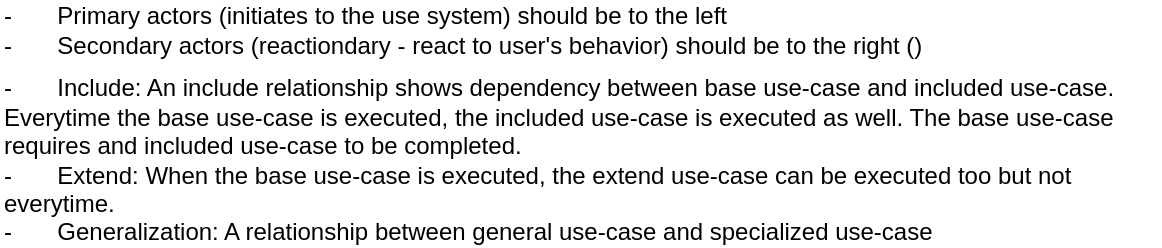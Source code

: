 <mxfile version="20.5.3" type="device" pages="3"><diagram id="WHyPZZLJGX1rM1d9hCQf" name="Page-3"><mxGraphModel dx="782" dy="1560" grid="1" gridSize="10" guides="1" tooltips="1" connect="1" arrows="1" fold="1" page="1" pageScale="1" pageWidth="850" pageHeight="1100" math="0" shadow="0"><root><mxCell id="0"/><mxCell id="1" parent="0"/><mxCell id="eAPeST1HHUnqza8ZCaaN-1" value="-&lt;span style=&quot;white-space: pre;&quot;&gt;&#9;&lt;/span&gt;Primary actors (initiates to the use system) should be to the left&lt;br&gt;-&lt;span style=&quot;white-space: pre;&quot;&gt;&#9;&lt;/span&gt;Secondary actors (reactiondary - react to user's behavior) should be to the right ()" style="text;html=1;strokeColor=none;fillColor=none;align=left;verticalAlign=middle;whiteSpace=wrap;rounded=0;" parent="1" vertex="1"><mxGeometry x="30" y="-460" width="580" height="30" as="geometry"/></mxCell><mxCell id="eAPeST1HHUnqza8ZCaaN-2" value="-&lt;span style=&quot;white-space: pre;&quot;&gt;&#9;&lt;/span&gt;Include: An include relationship shows dependency between base use-case and included use-case. Everytime the base use-case is executed, the included use-case is executed as well. The base use-case requires and included use-case to be completed.&lt;br&gt;-&lt;span style=&quot;white-space: pre;&quot;&gt;&#9;&lt;/span&gt;Extend: When the base use-case is executed, the extend use-case can be executed too but not everytime.&lt;br&gt;-&lt;span style=&quot;white-space: pre;&quot;&gt;&#9;&lt;/span&gt;Generalization: A relationship between general use-case and specialized use-case" style="text;html=1;strokeColor=none;fillColor=none;align=left;verticalAlign=middle;whiteSpace=wrap;rounded=0;" parent="1" vertex="1"><mxGeometry x="30" y="-410" width="580" height="60" as="geometry"/></mxCell></root></mxGraphModel></diagram><diagram id="oW1vH_N_-9qCcE8tWQyY" name="Page-1"><mxGraphModel dx="2053" dy="1808" grid="1" gridSize="10" guides="1" tooltips="1" connect="1" arrows="1" fold="1" page="1" pageScale="1" pageWidth="850" pageHeight="1100" math="0" shadow="0"><root><mxCell id="0"/><mxCell id="1" parent="0"/><mxCell id="jpkGA0AEOK20_OpnARPn-69" style="edgeStyle=none;rounded=0;orthogonalLoop=1;jettySize=auto;html=1;endArrow=none;endFill=0;" parent="1" source="jpkGA0AEOK20_OpnARPn-40" target="jpkGA0AEOK20_OpnARPn-68" edge="1"><mxGeometry relative="1" as="geometry"/></mxCell><mxCell id="jpkGA0AEOK20_OpnARPn-40" value="" style="ellipse;whiteSpace=wrap;html=1;aspect=fixed;strokeWidth=0;fillColor=none;" parent="1" vertex="1"><mxGeometry x="-530" y="-200" width="120" height="120" as="geometry"/></mxCell><mxCell id="jpkGA0AEOK20_OpnARPn-39" value="" style="ellipse;whiteSpace=wrap;html=1;aspect=fixed;strokeWidth=0;fillColor=none;" parent="1" vertex="1"><mxGeometry x="95" y="300" width="120" height="120" as="geometry"/></mxCell><mxCell id="jpkGA0AEOK20_OpnARPn-56" style="edgeStyle=none;rounded=0;orthogonalLoop=1;jettySize=auto;html=1;endArrow=none;endFill=0;" parent="1" source="jpkGA0AEOK20_OpnARPn-37" target="jpkGA0AEOK20_OpnARPn-57" edge="1"><mxGeometry relative="1" as="geometry"><mxPoint x="-600" y="490" as="targetPoint"/></mxGeometry></mxCell><mxCell id="jpkGA0AEOK20_OpnARPn-58" style="edgeStyle=none;rounded=0;orthogonalLoop=1;jettySize=auto;html=1;endArrow=none;endFill=0;" parent="1" source="jpkGA0AEOK20_OpnARPn-37" target="jpkGA0AEOK20_OpnARPn-21" edge="1"><mxGeometry relative="1" as="geometry"/></mxCell><mxCell id="jpkGA0AEOK20_OpnARPn-63" style="edgeStyle=none;rounded=0;orthogonalLoop=1;jettySize=auto;html=1;endArrow=none;endFill=0;" parent="1" source="jpkGA0AEOK20_OpnARPn-37" target="jpkGA0AEOK20_OpnARPn-62" edge="1"><mxGeometry relative="1" as="geometry"/></mxCell><mxCell id="jpkGA0AEOK20_OpnARPn-37" value="" style="ellipse;whiteSpace=wrap;html=1;aspect=fixed;strokeWidth=0;fillColor=none;" parent="1" vertex="1"><mxGeometry x="-575" y="310" width="120" height="120" as="geometry"/></mxCell><mxCell id="jpkGA0AEOK20_OpnARPn-10" style="edgeStyle=none;rounded=0;orthogonalLoop=1;jettySize=auto;html=1;endArrow=none;endFill=0;entryX=0;entryY=0;entryDx=0;entryDy=0;" parent="1" source="jpkGA0AEOK20_OpnARPn-1" target="jpkGA0AEOK20_OpnARPn-39" edge="1"><mxGeometry relative="1" as="geometry"/></mxCell><mxCell id="jpkGA0AEOK20_OpnARPn-15" value="&amp;lt;&amp;lt;include&amp;gt;&amp;gt;" style="edgeStyle=none;rounded=0;orthogonalLoop=1;jettySize=auto;html=1;endArrow=open;endFill=0;dashed=1;" parent="1" source="jpkGA0AEOK20_OpnARPn-1" target="jpkGA0AEOK20_OpnARPn-11" edge="1"><mxGeometry relative="1" as="geometry"/></mxCell><mxCell id="jpkGA0AEOK20_OpnARPn-17" value="&amp;lt;&amp;lt;include&amp;gt;&amp;gt;" style="edgeStyle=none;rounded=0;orthogonalLoop=1;jettySize=auto;html=1;dashed=1;endArrow=open;endFill=0;" parent="1" source="jpkGA0AEOK20_OpnARPn-1" target="jpkGA0AEOK20_OpnARPn-13" edge="1"><mxGeometry relative="1" as="geometry"/></mxCell><mxCell id="jpkGA0AEOK20_OpnARPn-55" value="&amp;lt;&amp;lt;include&amp;gt;&amp;gt;" style="edgeStyle=none;rounded=0;orthogonalLoop=1;jettySize=auto;html=1;dashed=1;endArrow=open;endFill=0;" parent="1" source="jpkGA0AEOK20_OpnARPn-1" target="jpkGA0AEOK20_OpnARPn-54" edge="1"><mxGeometry relative="1" as="geometry"/></mxCell><mxCell id="jpkGA0AEOK20_OpnARPn-1" value="Quản lý tài khoản" style="ellipse;whiteSpace=wrap;html=1;" parent="1" vertex="1"><mxGeometry x="-280" y="125" width="160" height="40" as="geometry"/></mxCell><mxCell id="jpkGA0AEOK20_OpnARPn-9" style="rounded=0;orthogonalLoop=1;jettySize=auto;html=1;endArrow=none;endFill=0;" parent="1" source="jpkGA0AEOK20_OpnARPn-37" target="jpkGA0AEOK20_OpnARPn-1" edge="1"><mxGeometry relative="1" as="geometry"><mxPoint x="-490" y="110" as="targetPoint"/></mxGeometry></mxCell><mxCell id="jpkGA0AEOK20_OpnARPn-26" style="edgeStyle=none;rounded=0;orthogonalLoop=1;jettySize=auto;html=1;endArrow=none;endFill=0;" parent="1" source="jpkGA0AEOK20_OpnARPn-37" target="jpkGA0AEOK20_OpnARPn-22" edge="1"><mxGeometry relative="1" as="geometry"><mxPoint x="-754.935" y="1007.212" as="sourcePoint"/></mxGeometry></mxCell><mxCell id="jpkGA0AEOK20_OpnARPn-2" value="Người thuê" style="shape=umlActor;verticalLabelPosition=bottom;verticalAlign=top;html=1;outlineConnect=0;" parent="1" vertex="1"><mxGeometry x="-530" y="330" width="30" height="60" as="geometry"/></mxCell><mxCell id="jpkGA0AEOK20_OpnARPn-35" style="edgeStyle=none;rounded=0;orthogonalLoop=1;jettySize=auto;html=1;endArrow=none;endFill=0;" parent="1" source="jpkGA0AEOK20_OpnARPn-39" target="jpkGA0AEOK20_OpnARPn-28" edge="1"><mxGeometry relative="1" as="geometry"/></mxCell><mxCell id="jpkGA0AEOK20_OpnARPn-6" value="Người cho thuê" style="shape=umlActor;verticalLabelPosition=bottom;verticalAlign=top;html=1;outlineConnect=0;" parent="1" vertex="1"><mxGeometry x="140" y="320" width="30" height="60" as="geometry"/></mxCell><mxCell id="jpkGA0AEOK20_OpnARPn-7" value="Quản trị viên" style="shape=umlActor;verticalLabelPosition=bottom;verticalAlign=top;html=1;outlineConnect=0;" parent="1" vertex="1"><mxGeometry x="-485" y="-190" width="32.5" height="60" as="geometry"/></mxCell><mxCell id="jpkGA0AEOK20_OpnARPn-11" value="Đăng ký" style="ellipse;whiteSpace=wrap;html=1;" parent="1" vertex="1"><mxGeometry x="-160" y="-10" width="100" height="30" as="geometry"/></mxCell><mxCell id="jpkGA0AEOK20_OpnARPn-18" value="&amp;lt;&amp;lt;extend&amp;gt;&amp;gt;" style="edgeStyle=none;rounded=0;orthogonalLoop=1;jettySize=auto;html=1;dashed=1;endArrow=open;endFill=0;entryX=1;entryY=0;entryDx=0;entryDy=0;" parent="1" source="jpkGA0AEOK20_OpnARPn-14" target="jpkGA0AEOK20_OpnARPn-13" edge="1"><mxGeometry relative="1" as="geometry"><mxPoint x="120" y="100" as="sourcePoint"/></mxGeometry></mxCell><mxCell id="jpkGA0AEOK20_OpnARPn-13" value="Đăng nhập" style="ellipse;whiteSpace=wrap;html=1;" parent="1" vertex="1"><mxGeometry x="-60" y="40" width="100" height="30" as="geometry"/></mxCell><mxCell id="jpkGA0AEOK20_OpnARPn-14" value="Quên mật khẩu" style="ellipse;whiteSpace=wrap;html=1;" parent="1" vertex="1"><mxGeometry x="25" y="-30" width="105" height="30" as="geometry"/></mxCell><mxCell id="jpkGA0AEOK20_OpnARPn-21" value="Tìm kiếm sản phẩm" style="ellipse;whiteSpace=wrap;html=1;" parent="1" vertex="1"><mxGeometry x="-570" y="150" width="160" height="40" as="geometry"/></mxCell><mxCell id="jpkGA0AEOK20_OpnARPn-41" value="&amp;lt;&amp;lt;include&amp;gt;&amp;gt;" style="edgeStyle=none;rounded=0;orthogonalLoop=1;jettySize=auto;html=1;endArrow=open;endFill=0;dashed=1;" parent="1" source="jpkGA0AEOK20_OpnARPn-22" target="jpkGA0AEOK20_OpnARPn-50" edge="1"><mxGeometry relative="1" as="geometry"><mxPoint x="-1050" y="890" as="targetPoint"/></mxGeometry></mxCell><mxCell id="jpkGA0AEOK20_OpnARPn-22" value="Thêm vào giỏ hàng" style="ellipse;whiteSpace=wrap;html=1;" parent="1" vertex="1"><mxGeometry x="-460" y="470" width="160" height="40" as="geometry"/></mxCell><mxCell id="jpkGA0AEOK20_OpnARPn-61" value="&amp;lt;&amp;lt;extend&amp;gt;&amp;gt;" style="edgeStyle=none;rounded=0;orthogonalLoop=1;jettySize=auto;html=1;endArrow=open;endFill=0;dashed=1;exitX=1;exitY=0;exitDx=0;exitDy=0;entryX=0;entryY=1;entryDx=0;entryDy=0;" parent="1" source="jpkGA0AEOK20_OpnARPn-62" target="jpkGA0AEOK20_OpnARPn-28" edge="1"><mxGeometry relative="1" as="geometry"><mxPoint x="-270" y="310" as="targetPoint"/></mxGeometry></mxCell><mxCell id="jpkGA0AEOK20_OpnARPn-28" value="Đăng sản phẩm" style="ellipse;whiteSpace=wrap;html=1;" parent="1" vertex="1"><mxGeometry x="-190" y="260" width="160" height="40" as="geometry"/></mxCell><mxCell id="jpkGA0AEOK20_OpnARPn-30" style="edgeStyle=none;rounded=0;orthogonalLoop=1;jettySize=auto;html=1;endArrow=none;endFill=0;" parent="1" source="jpkGA0AEOK20_OpnARPn-29" target="jpkGA0AEOK20_OpnARPn-39" edge="1"><mxGeometry relative="1" as="geometry"/></mxCell><mxCell id="jpkGA0AEOK20_OpnARPn-31" style="edgeStyle=none;rounded=0;orthogonalLoop=1;jettySize=auto;html=1;endArrow=none;endFill=0;" parent="1" source="jpkGA0AEOK20_OpnARPn-29" target="jpkGA0AEOK20_OpnARPn-37" edge="1"><mxGeometry relative="1" as="geometry"><mxPoint x="-460" y="370" as="targetPoint"/></mxGeometry></mxCell><mxCell id="jpkGA0AEOK20_OpnARPn-29" value="Nhắn tin" style="ellipse;whiteSpace=wrap;html=1;" parent="1" vertex="1"><mxGeometry x="-260" y="430" width="160" height="40" as="geometry"/></mxCell><mxCell id="jpkGA0AEOK20_OpnARPn-94" value="&amp;lt;&amp;lt;include&amp;gt;&amp;gt;" style="edgeStyle=none;rounded=0;orthogonalLoop=1;jettySize=auto;html=1;endArrow=open;endFill=0;dashed=1;entryX=0.5;entryY=0;entryDx=0;entryDy=0;exitX=0;exitY=1;exitDx=0;exitDy=0;" parent="1" source="jpkGA0AEOK20_OpnARPn-50" target="jpkGA0AEOK20_OpnARPn-95" edge="1"><mxGeometry x="-0.12" y="4" relative="1" as="geometry"><mxPoint x="-325" y="840" as="targetPoint"/><mxPoint x="-200" y="840" as="sourcePoint"/><mxPoint as="offset"/></mxGeometry></mxCell><mxCell id="jpkGA0AEOK20_OpnARPn-33" value="Thanh toán" style="ellipse;whiteSpace=wrap;html=1;" parent="1" vertex="1"><mxGeometry x="-250" y="760" width="160" height="40" as="geometry"/></mxCell><mxCell id="jpkGA0AEOK20_OpnARPn-45" value="Hủy đơn hàng" style="ellipse;whiteSpace=wrap;html=1;" parent="1" vertex="1"><mxGeometry x="-100" y="550" width="160" height="40" as="geometry"/></mxCell><mxCell id="jpkGA0AEOK20_OpnARPn-51" value="&amp;lt;&amp;lt;extend&amp;gt;&amp;gt;" style="edgeStyle=none;rounded=0;orthogonalLoop=1;jettySize=auto;html=1;dashed=1;endArrow=open;endFill=0;entryX=0.5;entryY=1;entryDx=0;entryDy=0;exitX=0.5;exitY=0;exitDx=0;exitDy=0;" parent="1" source="jpkGA0AEOK20_OpnARPn-33" target="jpkGA0AEOK20_OpnARPn-50" edge="1"><mxGeometry relative="1" as="geometry"><mxPoint x="-300" y="740" as="sourcePoint"/></mxGeometry></mxCell><mxCell id="jpkGA0AEOK20_OpnARPn-52" value="&amp;lt;&amp;lt;extend&amp;gt;&amp;gt;" style="edgeStyle=none;rounded=0;orthogonalLoop=1;jettySize=auto;html=1;dashed=1;endArrow=open;endFill=0;exitX=0;exitY=0.5;exitDx=0;exitDy=0;entryX=1;entryY=0.5;entryDx=0;entryDy=0;" parent="1" source="jpkGA0AEOK20_OpnARPn-45" target="jpkGA0AEOK20_OpnARPn-50" edge="1"><mxGeometry relative="1" as="geometry"><mxPoint x="-80" y="730" as="targetPoint"/></mxGeometry></mxCell><mxCell id="jpkGA0AEOK20_OpnARPn-50" value="Đặt hàng" style="ellipse;whiteSpace=wrap;html=1;" parent="1" vertex="1"><mxGeometry x="-345" y="570" width="160" height="40" as="geometry"/></mxCell><mxCell id="jpkGA0AEOK20_OpnARPn-54" value="Cập nhật thông tin" style="ellipse;whiteSpace=wrap;html=1;" parent="1" vertex="1"><mxGeometry x="-25" y="130" width="125" height="30" as="geometry"/></mxCell><mxCell id="jpkGA0AEOK20_OpnARPn-57" value="Trả hàng" style="ellipse;whiteSpace=wrap;html=1;" parent="1" vertex="1"><mxGeometry x="-780" y="420" width="160" height="40" as="geometry"/></mxCell><mxCell id="jpkGA0AEOK20_OpnARPn-62" value="Bình luận" style="ellipse;whiteSpace=wrap;html=1;" parent="1" vertex="1"><mxGeometry x="-370" y="320" width="160" height="40" as="geometry"/></mxCell><mxCell id="jpkGA0AEOK20_OpnARPn-93" style="edgeStyle=none;rounded=0;orthogonalLoop=1;jettySize=auto;html=1;endArrow=none;endFill=0;" parent="1" source="jpkGA0AEOK20_OpnARPn-68" target="jpkGA0AEOK20_OpnARPn-1" edge="1"><mxGeometry relative="1" as="geometry"/></mxCell><mxCell id="jpkGA0AEOK20_OpnARPn-68" value="Quản lý hệ thống" style="ellipse;whiteSpace=wrap;html=1;" parent="1" vertex="1"><mxGeometry x="-280" y="-100" width="160" height="40" as="geometry"/></mxCell><mxCell id="jpkGA0AEOK20_OpnARPn-84" value="&amp;lt;&amp;lt;include&amp;gt;&amp;gt;" style="edgeStyle=none;rounded=0;orthogonalLoop=1;jettySize=auto;html=1;dashed=1;endArrow=open;endFill=0;exitX=1;exitY=1;exitDx=0;exitDy=0;entryX=0.5;entryY=0;entryDx=0;entryDy=0;" parent="1" source="jpkGA0AEOK20_OpnARPn-50" target="jpkGA0AEOK20_OpnARPn-85" edge="1"><mxGeometry relative="1" as="geometry"><mxPoint x="-100" y="910" as="sourcePoint"/><mxPoint x="-170" y="850" as="targetPoint"/></mxGeometry></mxCell><mxCell id="jpkGA0AEOK20_OpnARPn-85" value="Chọn hình thức thanh toán" style="ellipse;whiteSpace=wrap;html=1;" parent="1" vertex="1"><mxGeometry x="-100" y="670" width="160" height="40" as="geometry"/></mxCell><mxCell id="jpkGA0AEOK20_OpnARPn-95" value="Chọn đơn vị vận chuyển" style="ellipse;whiteSpace=wrap;html=1;" parent="1" vertex="1"><mxGeometry x="-500" y="680" width="160" height="40" as="geometry"/></mxCell><mxCell id="jpkGA0AEOK20_OpnARPn-96" style="edgeStyle=none;rounded=0;orthogonalLoop=1;jettySize=auto;html=1;exitX=1;exitY=1;exitDx=0;exitDy=0;exitPerimeter=0;dashed=1;endArrow=open;endFill=0;" parent="1" source="jpkGA0AEOK20_OpnARPn-6" target="jpkGA0AEOK20_OpnARPn-6" edge="1"><mxGeometry relative="1" as="geometry"/></mxCell><mxCell id="MZA_LrgtIABGbSv4yJus-12" value="Nhận hàng" style="ellipse;whiteSpace=wrap;html=1;" parent="1" vertex="1"><mxGeometry x="-645" y="480" width="160" height="40" as="geometry"/></mxCell><mxCell id="MZA_LrgtIABGbSv4yJus-17" style="edgeStyle=none;rounded=0;orthogonalLoop=1;jettySize=auto;html=1;endArrow=none;endFill=0;entryX=0.5;entryY=0;entryDx=0;entryDy=0;exitX=0.245;exitY=0.926;exitDx=0;exitDy=0;exitPerimeter=0;" parent="1" source="jpkGA0AEOK20_OpnARPn-37" target="MZA_LrgtIABGbSv4yJus-12" edge="1"><mxGeometry relative="1" as="geometry"><mxPoint x="-697.037" y="435.011" as="targetPoint"/><mxPoint x="-520" y="430" as="sourcePoint"/></mxGeometry></mxCell><mxCell id="MZA_LrgtIABGbSv4yJus-20" value="&amp;lt;&amp;lt;extend&amp;gt;&amp;gt;" style="edgeStyle=none;rounded=0;orthogonalLoop=1;jettySize=auto;html=1;dashed=1;endArrow=open;endFill=0;exitX=0;exitY=0.5;exitDx=0;exitDy=0;entryX=0.5;entryY=1;entryDx=0;entryDy=0;" parent="1" source="jpkGA0AEOK20_OpnARPn-33" target="MZA_LrgtIABGbSv4yJus-12" edge="1"><mxGeometry relative="1" as="geometry"><mxPoint x="-182.5" y="790" as="sourcePoint"/><mxPoint x="-460" y="760" as="targetPoint"/><Array as="points"><mxPoint x="-540" y="740"/></Array></mxGeometry></mxCell><mxCell id="MZA_LrgtIABGbSv4yJus-21" value="&amp;lt;&amp;lt;extend&amp;gt;&amp;gt;" style="edgeStyle=none;rounded=0;orthogonalLoop=1;jettySize=auto;html=1;dashed=1;endArrow=open;endFill=0;exitX=1;exitY=0.5;exitDx=0;exitDy=0;entryX=0.23;entryY=1.039;entryDx=0;entryDy=0;entryPerimeter=0;" parent="1" source="jpkGA0AEOK20_OpnARPn-33" target="MZA_LrgtIABGbSv4yJus-24" edge="1"><mxGeometry relative="1" as="geometry"><mxPoint x="-240.0" y="790" as="sourcePoint"/><mxPoint x="-590" y="530" as="targetPoint"/><Array as="points"><mxPoint x="100" y="740"/></Array></mxGeometry></mxCell><mxCell id="MZA_LrgtIABGbSv4yJus-22" value="Nhận đơn hàng" style="ellipse;whiteSpace=wrap;html=1;" parent="1" vertex="1"><mxGeometry x="-60" y="460" width="160" height="40" as="geometry"/></mxCell><mxCell id="MZA_LrgtIABGbSv4yJus-23" style="edgeStyle=none;rounded=0;orthogonalLoop=1;jettySize=auto;html=1;endArrow=none;endFill=0;exitX=0.5;exitY=0;exitDx=0;exitDy=0;entryX=0;entryY=1;entryDx=0;entryDy=0;" parent="1" source="MZA_LrgtIABGbSv4yJus-22" target="jpkGA0AEOK20_OpnARPn-39" edge="1"><mxGeometry relative="1" as="geometry"><mxPoint x="-115.586" y="445.339" as="sourcePoint"/><mxPoint x="107.063" y="385.598" as="targetPoint"/></mxGeometry></mxCell><mxCell id="MZA_LrgtIABGbSv4yJus-24" value="Nhận lại hàng" style="ellipse;whiteSpace=wrap;html=1;" parent="1" vertex="1"><mxGeometry x="130" y="470" width="160" height="40" as="geometry"/></mxCell><mxCell id="MZA_LrgtIABGbSv4yJus-25" style="edgeStyle=none;rounded=0;orthogonalLoop=1;jettySize=auto;html=1;endArrow=none;endFill=0;exitX=0.278;exitY=0.111;exitDx=0;exitDy=0;entryX=0.5;entryY=1;entryDx=0;entryDy=0;exitPerimeter=0;" parent="1" source="MZA_LrgtIABGbSv4yJus-24" target="jpkGA0AEOK20_OpnARPn-39" edge="1"><mxGeometry relative="1" as="geometry"><mxPoint x="30" y="470" as="sourcePoint"/><mxPoint x="122.574" y="412.426" as="targetPoint"/></mxGeometry></mxCell><mxCell id="MZA_LrgtIABGbSv4yJus-26" value="Theo dõi đơn hàng" style="ellipse;whiteSpace=wrap;html=1;" parent="1" vertex="1"><mxGeometry x="-250" y="910" width="160" height="40" as="geometry"/></mxCell><mxCell id="MZA_LrgtIABGbSv4yJus-28" value="&amp;lt;&amp;lt;extend&amp;gt;&amp;gt;" style="edgeStyle=none;rounded=0;orthogonalLoop=1;jettySize=auto;html=1;dashed=1;endArrow=open;endFill=0;entryX=0.5;entryY=1;entryDx=0;entryDy=0;exitX=0.5;exitY=0;exitDx=0;exitDy=0;" parent="1" source="MZA_LrgtIABGbSv4yJus-26" target="jpkGA0AEOK20_OpnARPn-33" edge="1"><mxGeometry relative="1" as="geometry"><mxPoint x="-160" y="770" as="sourcePoint"/><mxPoint x="-255" y="620" as="targetPoint"/></mxGeometry></mxCell><mxCell id="MZA_LrgtIABGbSv4yJus-29" value="Quản lý đơn hàng" style="ellipse;whiteSpace=wrap;html=1;" parent="1" vertex="1"><mxGeometry x="-492.5" y="20" width="160" height="40" as="geometry"/></mxCell><mxCell id="MZA_LrgtIABGbSv4yJus-30" style="edgeStyle=none;rounded=0;orthogonalLoop=1;jettySize=auto;html=1;endArrow=none;endFill=0;entryX=0.5;entryY=0;entryDx=0;entryDy=0;exitX=0;exitY=1;exitDx=0;exitDy=0;" parent="1" source="jpkGA0AEOK20_OpnARPn-68" target="MZA_LrgtIABGbSv4yJus-29" edge="1"><mxGeometry relative="1" as="geometry"><mxPoint x="-401.332" y="-117.428" as="sourcePoint"/><mxPoint x="-249.793" y="-83.287" as="targetPoint"/></mxGeometry></mxCell></root></mxGraphModel></diagram><diagram id="R624ctQMZj9Lybldn7dg" name="Page-2"><mxGraphModel dx="626" dy="1468" grid="1" gridSize="10" guides="1" tooltips="1" connect="1" arrows="1" fold="1" page="1" pageScale="1" pageWidth="850" pageHeight="1100" math="0" shadow="0"><root><mxCell id="0"/><mxCell id="1" parent="0"/><mxCell id="IQnTIyxGAXPW5H92Jep5-18" value="" style="rounded=0;whiteSpace=wrap;html=1;fillColor=#fff2cc;strokeColor=#d6b656;" parent="1" vertex="1"><mxGeometry x="350" y="-160" width="1260" height="980" as="geometry"/></mxCell><mxCell id="IQnTIyxGAXPW5H92Jep5-16" value="" style="rounded=0;whiteSpace=wrap;html=1;fillColor=#dae8fc;strokeColor=#6c8ebf;" parent="1" vertex="1"><mxGeometry x="350" y="-390" width="1260" height="310" as="geometry"/></mxCell><mxCell id="_4RTPWDL5dGgeMPCQ8fQ-2" style="edgeStyle=none;rounded=0;orthogonalLoop=1;jettySize=auto;html=1;endArrow=none;endFill=0;" parent="1" source="_4RTPWDL5dGgeMPCQ8fQ-8" target="_4RTPWDL5dGgeMPCQ8fQ-38" edge="1"><mxGeometry relative="1" as="geometry"><mxPoint x="416.5" y="590" as="targetPoint"/></mxGeometry></mxCell><mxCell id="_4RTPWDL5dGgeMPCQ8fQ-3" style="edgeStyle=none;rounded=0;orthogonalLoop=1;jettySize=auto;html=1;endArrow=none;endFill=0;" parent="1" source="_4RTPWDL5dGgeMPCQ8fQ-8" target="_4RTPWDL5dGgeMPCQ8fQ-21" edge="1"><mxGeometry relative="1" as="geometry"/></mxCell><mxCell id="_4RTPWDL5dGgeMPCQ8fQ-4" style="edgeStyle=none;rounded=0;orthogonalLoop=1;jettySize=auto;html=1;endArrow=none;endFill=0;" parent="1" source="_4RTPWDL5dGgeMPCQ8fQ-8" target="_4RTPWDL5dGgeMPCQ8fQ-39" edge="1"><mxGeometry relative="1" as="geometry"/></mxCell><mxCell id="_4RTPWDL5dGgeMPCQ8fQ-5" style="edgeStyle=none;rounded=0;orthogonalLoop=1;jettySize=auto;html=1;endArrow=none;endFill=0;" parent="1" source="_4RTPWDL5dGgeMPCQ8fQ-8" target="_4RTPWDL5dGgeMPCQ8fQ-18" edge="1"><mxGeometry relative="1" as="geometry"/></mxCell><mxCell id="_4RTPWDL5dGgeMPCQ8fQ-6" style="edgeStyle=none;rounded=0;orthogonalLoop=1;jettySize=auto;html=1;endArrow=none;endFill=0;" parent="1" source="_4RTPWDL5dGgeMPCQ8fQ-8" target="_4RTPWDL5dGgeMPCQ8fQ-16" edge="1"><mxGeometry relative="1" as="geometry"/></mxCell><mxCell id="_4RTPWDL5dGgeMPCQ8fQ-7" style="edgeStyle=none;rounded=0;orthogonalLoop=1;jettySize=auto;html=1;endArrow=none;endFill=0;" parent="1" source="_4RTPWDL5dGgeMPCQ8fQ-8" target="_4RTPWDL5dGgeMPCQ8fQ-35" edge="1"><mxGeometry relative="1" as="geometry"/></mxCell><mxCell id="Wf9tLWSalJkRDB-SJQMr-2" style="edgeStyle=none;rounded=0;orthogonalLoop=1;jettySize=auto;html=1;endArrow=none;endFill=0;" parent="1" source="_4RTPWDL5dGgeMPCQ8fQ-8" target="_4RTPWDL5dGgeMPCQ8fQ-10" edge="1"><mxGeometry relative="1" as="geometry"/></mxCell><mxCell id="_4RTPWDL5dGgeMPCQ8fQ-10" value="Quản lý tài khoản" style="ellipse;whiteSpace=wrap;html=1;" parent="1" vertex="1"><mxGeometry x="920" y="20" width="139.5" height="40" as="geometry"/></mxCell><mxCell id="_4RTPWDL5dGgeMPCQ8fQ-12" style="edgeStyle=none;rounded=0;orthogonalLoop=1;jettySize=auto;html=1;endArrow=none;endFill=0;" parent="1" source="_4RTPWDL5dGgeMPCQ8fQ-8" target="_4RTPWDL5dGgeMPCQ8fQ-22" edge="1"><mxGeometry relative="1" as="geometry"><mxPoint x="261.565" y="1107.212" as="sourcePoint"/></mxGeometry></mxCell><mxCell id="_4RTPWDL5dGgeMPCQ8fQ-14" style="edgeStyle=none;rounded=0;orthogonalLoop=1;jettySize=auto;html=1;endArrow=none;endFill=0;" parent="1" source="_4RTPWDL5dGgeMPCQ8fQ-57" target="_4RTPWDL5dGgeMPCQ8fQ-55" edge="1"><mxGeometry relative="1" as="geometry"/></mxCell><mxCell id="_4RTPWDL5dGgeMPCQ8fQ-16" value="Đăng ký" style="ellipse;whiteSpace=wrap;html=1;" parent="1" vertex="1"><mxGeometry x="934.5" y="130" width="125.5" height="40" as="geometry"/></mxCell><mxCell id="_4RTPWDL5dGgeMPCQ8fQ-18" value="Đăng nhập" style="ellipse;whiteSpace=wrap;html=1;" parent="1" vertex="1"><mxGeometry x="936.5" y="220" width="128" height="40" as="geometry"/></mxCell><mxCell id="_4RTPWDL5dGgeMPCQ8fQ-19" style="edgeStyle=none;rounded=0;orthogonalLoop=1;jettySize=auto;html=1;endArrow=block;endFill=0;" parent="1" source="_4RTPWDL5dGgeMPCQ8fQ-20" target="_4RTPWDL5dGgeMPCQ8fQ-18" edge="1"><mxGeometry relative="1" as="geometry"/></mxCell><mxCell id="_4RTPWDL5dGgeMPCQ8fQ-20" value="Quên mật khẩu" style="ellipse;whiteSpace=wrap;html=1;" parent="1" vertex="1"><mxGeometry x="984.5" y="310" width="105" height="30" as="geometry"/></mxCell><mxCell id="_4RTPWDL5dGgeMPCQ8fQ-21" value="Tìm kiếm sản phẩm" style="ellipse;whiteSpace=wrap;html=1;" parent="1" vertex="1"><mxGeometry x="449.5" y="210" width="160" height="40" as="geometry"/></mxCell><mxCell id="_4RTPWDL5dGgeMPCQ8fQ-22" value="Thêm vào giỏ hàng" style="ellipse;whiteSpace=wrap;html=1;" parent="1" vertex="1"><mxGeometry x="359.5" y="350" width="160" height="40" as="geometry"/></mxCell><mxCell id="_4RTPWDL5dGgeMPCQ8fQ-23" value="&amp;lt;&amp;lt;extend&amp;gt;&amp;gt;" style="edgeStyle=none;rounded=0;orthogonalLoop=1;jettySize=auto;html=1;endArrow=open;endFill=0;dashed=1;exitX=1;exitY=0;exitDx=0;exitDy=0;" parent="1" source="_4RTPWDL5dGgeMPCQ8fQ-39" target="_4RTPWDL5dGgeMPCQ8fQ-55" edge="1"><mxGeometry relative="1" as="geometry"><mxPoint x="882.431" y="384.142" as="targetPoint"/></mxGeometry></mxCell><mxCell id="_4RTPWDL5dGgeMPCQ8fQ-26" style="edgeStyle=none;rounded=0;orthogonalLoop=1;jettySize=auto;html=1;endArrow=none;endFill=0;" parent="1" source="_4RTPWDL5dGgeMPCQ8fQ-28" target="_4RTPWDL5dGgeMPCQ8fQ-57" edge="1"><mxGeometry relative="1" as="geometry"/></mxCell><mxCell id="_4RTPWDL5dGgeMPCQ8fQ-27" style="edgeStyle=none;rounded=0;orthogonalLoop=1;jettySize=auto;html=1;endArrow=none;endFill=0;" parent="1" source="_4RTPWDL5dGgeMPCQ8fQ-28" target="_4RTPWDL5dGgeMPCQ8fQ-8" edge="1"><mxGeometry relative="1" as="geometry"><mxPoint x="556.5" y="470" as="targetPoint"/></mxGeometry></mxCell><mxCell id="_4RTPWDL5dGgeMPCQ8fQ-28" value="Nhắn tin" style="ellipse;whiteSpace=wrap;html=1;" parent="1" vertex="1"><mxGeometry x="904.5" y="500" width="160" height="40" as="geometry"/></mxCell><mxCell id="_4RTPWDL5dGgeMPCQ8fQ-30" value="&amp;lt;&amp;lt;extend&amp;gt;&amp;gt;" style="edgeStyle=none;rounded=0;orthogonalLoop=1;jettySize=auto;html=1;dashed=1;endArrow=open;endFill=0;" parent="1" source="_4RTPWDL5dGgeMPCQ8fQ-32" target="_4RTPWDL5dGgeMPCQ8fQ-35" edge="1"><mxGeometry relative="1" as="geometry"/></mxCell><mxCell id="_4RTPWDL5dGgeMPCQ8fQ-31" value="&amp;lt;&amp;lt;extend&amp;gt;&amp;gt;" style="edgeStyle=none;rounded=0;orthogonalLoop=1;jettySize=auto;html=1;dashed=1;endArrow=open;endFill=0;" parent="1" source="_4RTPWDL5dGgeMPCQ8fQ-32" target="_4RTPWDL5dGgeMPCQ8fQ-49" edge="1"><mxGeometry relative="1" as="geometry"/></mxCell><mxCell id="_4RTPWDL5dGgeMPCQ8fQ-32" value="Thanh toán" style="ellipse;whiteSpace=wrap;html=1;" parent="1" vertex="1"><mxGeometry x="912" y="730" width="160" height="40" as="geometry"/></mxCell><mxCell id="_4RTPWDL5dGgeMPCQ8fQ-33" value="Hủy đơn hàng" style="ellipse;whiteSpace=wrap;html=1;" parent="1" vertex="1"><mxGeometry x="1089.5" y="530" width="160" height="40" as="geometry"/></mxCell><mxCell id="_4RTPWDL5dGgeMPCQ8fQ-34" value="&amp;lt;&amp;lt;extend&amp;gt;&amp;gt;" style="edgeStyle=none;rounded=0;orthogonalLoop=1;jettySize=auto;html=1;dashed=1;endArrow=open;endFill=0;" parent="1" source="_4RTPWDL5dGgeMPCQ8fQ-33" target="_4RTPWDL5dGgeMPCQ8fQ-35" edge="1"><mxGeometry relative="1" as="geometry"><mxPoint x="1051.5" y="800" as="targetPoint"/></mxGeometry></mxCell><mxCell id="_4RTPWDL5dGgeMPCQ8fQ-35" value="Đặt hàng" style="ellipse;whiteSpace=wrap;html=1;" parent="1" vertex="1"><mxGeometry x="794.5" y="560" width="160" height="40" as="geometry"/></mxCell><mxCell id="_4RTPWDL5dGgeMPCQ8fQ-36" style="edgeStyle=none;rounded=0;orthogonalLoop=1;jettySize=auto;html=1;endArrow=block;endFill=0;" parent="1" source="_4RTPWDL5dGgeMPCQ8fQ-37" target="_4RTPWDL5dGgeMPCQ8fQ-10" edge="1"><mxGeometry relative="1" as="geometry"/></mxCell><mxCell id="_4RTPWDL5dGgeMPCQ8fQ-37" value="Cập nhật thông tin" style="ellipse;whiteSpace=wrap;html=1;" parent="1" vertex="1"><mxGeometry x="794.5" y="-30" width="125" height="30" as="geometry"/></mxCell><mxCell id="_4RTPWDL5dGgeMPCQ8fQ-38" value="Trả hàng" style="ellipse;whiteSpace=wrap;html=1;" parent="1" vertex="1"><mxGeometry x="449.5" y="480" width="160" height="40" as="geometry"/></mxCell><mxCell id="_4RTPWDL5dGgeMPCQ8fQ-39" value="Bình luận" style="ellipse;whiteSpace=wrap;html=1;" parent="1" vertex="1"><mxGeometry x="789.5" y="350" width="160" height="40" as="geometry"/></mxCell><mxCell id="_4RTPWDL5dGgeMPCQ8fQ-43" value="Nhận hàng" style="ellipse;whiteSpace=wrap;html=1;" parent="1" vertex="1"><mxGeometry x="699.5" y="630" width="160" height="40" as="geometry"/></mxCell><mxCell id="_4RTPWDL5dGgeMPCQ8fQ-44" style="edgeStyle=none;rounded=0;orthogonalLoop=1;jettySize=auto;html=1;endArrow=none;endFill=0;entryX=0.5;entryY=0;entryDx=0;entryDy=0;" parent="1" source="_4RTPWDL5dGgeMPCQ8fQ-8" target="_4RTPWDL5dGgeMPCQ8fQ-43" edge="1"><mxGeometry relative="1" as="geometry"><mxPoint x="319.463" y="535.011" as="targetPoint"/><mxPoint x="496.5" y="530" as="sourcePoint"/></mxGeometry></mxCell><mxCell id="_4RTPWDL5dGgeMPCQ8fQ-45" value="&amp;lt;&amp;lt;extend&amp;gt;&amp;gt;" style="rounded=0;orthogonalLoop=1;jettySize=auto;html=1;dashed=1;endArrow=open;endFill=0;exitX=0;exitY=0.5;exitDx=0;exitDy=0;" parent="1" source="_4RTPWDL5dGgeMPCQ8fQ-32" target="_4RTPWDL5dGgeMPCQ8fQ-43" edge="1"><mxGeometry relative="1" as="geometry"><mxPoint x="949" y="860" as="sourcePoint"/><mxPoint x="671.5" y="830" as="targetPoint"/></mxGeometry></mxCell><mxCell id="Wf9tLWSalJkRDB-SJQMr-5" style="edgeStyle=none;rounded=0;orthogonalLoop=1;jettySize=auto;html=1;endArrow=none;endFill=0;" parent="1" source="_4RTPWDL5dGgeMPCQ8fQ-47" target="_4RTPWDL5dGgeMPCQ8fQ-57" edge="1"><mxGeometry relative="1" as="geometry"/></mxCell><mxCell id="_4RTPWDL5dGgeMPCQ8fQ-47" value="Nhận đơn hàng" style="ellipse;whiteSpace=wrap;html=1;" parent="1" vertex="1"><mxGeometry x="1399.5" y="250" width="160" height="40" as="geometry"/></mxCell><mxCell id="Wf9tLWSalJkRDB-SJQMr-4" style="edgeStyle=none;rounded=0;orthogonalLoop=1;jettySize=auto;html=1;endArrow=none;endFill=0;" parent="1" source="_4RTPWDL5dGgeMPCQ8fQ-49" target="_4RTPWDL5dGgeMPCQ8fQ-57" edge="1"><mxGeometry relative="1" as="geometry"/></mxCell><mxCell id="_4RTPWDL5dGgeMPCQ8fQ-49" value="Nhận lại hàng" style="ellipse;whiteSpace=wrap;html=1;" parent="1" vertex="1"><mxGeometry x="1399.5" y="440" width="160" height="40" as="geometry"/></mxCell><mxCell id="_4RTPWDL5dGgeMPCQ8fQ-50" value="Theo dõi đơn hàng" style="ellipse;whiteSpace=wrap;html=1;" parent="1" vertex="1"><mxGeometry x="1195" y="660" width="160" height="40" as="geometry"/></mxCell><mxCell id="_4RTPWDL5dGgeMPCQ8fQ-51" value="&amp;lt;&amp;lt;extend&amp;gt;&amp;gt;" style="edgeStyle=none;rounded=0;orthogonalLoop=1;jettySize=auto;html=1;dashed=1;endArrow=open;endFill=0;" parent="1" source="_4RTPWDL5dGgeMPCQ8fQ-50" target="_4RTPWDL5dGgeMPCQ8fQ-32" edge="1"><mxGeometry relative="1" as="geometry"><mxPoint x="971.5" y="840" as="sourcePoint"/><mxPoint x="876.5" y="690" as="targetPoint"/></mxGeometry></mxCell><mxCell id="_4RTPWDL5dGgeMPCQ8fQ-55" value="Đăng sản phẩm" style="ellipse;whiteSpace=wrap;html=1;" parent="1" vertex="1"><mxGeometry x="1019" y="390" width="160" height="40" as="geometry"/></mxCell><mxCell id="_4RTPWDL5dGgeMPCQ8fQ-56" value="" style="group" parent="1" connectable="0" vertex="1"><mxGeometry x="1261.5" y="320" width="120" height="120" as="geometry"/></mxCell><mxCell id="_4RTPWDL5dGgeMPCQ8fQ-57" value="" style="ellipse;whiteSpace=wrap;html=1;aspect=fixed;strokeWidth=0;fillColor=default;" parent="_4RTPWDL5dGgeMPCQ8fQ-56" vertex="1"><mxGeometry width="120" height="120" as="geometry"/></mxCell><mxCell id="_4RTPWDL5dGgeMPCQ8fQ-58" value="Người cho thuê" style="shape=umlActor;verticalLabelPosition=bottom;verticalAlign=top;html=1;outlineConnect=0;" parent="_4RTPWDL5dGgeMPCQ8fQ-56" vertex="1"><mxGeometry x="45" y="20" width="30" height="60" as="geometry"/></mxCell><mxCell id="_4RTPWDL5dGgeMPCQ8fQ-59" style="edgeStyle=none;rounded=0;orthogonalLoop=1;jettySize=auto;html=1;exitX=1;exitY=1;exitDx=0;exitDy=0;exitPerimeter=0;dashed=1;endArrow=open;endFill=0;" parent="_4RTPWDL5dGgeMPCQ8fQ-56" source="_4RTPWDL5dGgeMPCQ8fQ-58" target="_4RTPWDL5dGgeMPCQ8fQ-58" edge="1"><mxGeometry relative="1" as="geometry"/></mxCell><mxCell id="_4RTPWDL5dGgeMPCQ8fQ-64" style="edgeStyle=none;rounded=0;orthogonalLoop=1;jettySize=auto;html=1;endArrow=none;endFill=0;" parent="1" source="_4RTPWDL5dGgeMPCQ8fQ-57" target="_4RTPWDL5dGgeMPCQ8fQ-18" edge="1"><mxGeometry relative="1" as="geometry"/></mxCell><mxCell id="_4RTPWDL5dGgeMPCQ8fQ-66" value="" style="group" parent="1" connectable="0" vertex="1"><mxGeometry x="912" y="-240" width="120" height="120" as="geometry"/></mxCell><mxCell id="IQnTIyxGAXPW5H92Jep5-1" value="" style="group" parent="_4RTPWDL5dGgeMPCQ8fQ-66" connectable="0" vertex="1"><mxGeometry width="120" height="120" as="geometry"/></mxCell><mxCell id="_4RTPWDL5dGgeMPCQ8fQ-67" value="" style="ellipse;whiteSpace=wrap;html=1;aspect=fixed;strokeWidth=0;fillColor=default;" parent="IQnTIyxGAXPW5H92Jep5-1" vertex="1"><mxGeometry width="120" height="120" as="geometry"/></mxCell><mxCell id="_4RTPWDL5dGgeMPCQ8fQ-68" value="Quản trị viên" style="shape=umlActor;verticalLabelPosition=bottom;verticalAlign=top;html=1;outlineConnect=0;" parent="IQnTIyxGAXPW5H92Jep5-1" vertex="1"><mxGeometry x="45" y="25" width="32.5" height="60" as="geometry"/></mxCell><mxCell id="Wf9tLWSalJkRDB-SJQMr-1" style="rounded=0;orthogonalLoop=1;jettySize=auto;html=1;endArrow=none;endFill=0;" parent="1" source="_4RTPWDL5dGgeMPCQ8fQ-57" target="_4RTPWDL5dGgeMPCQ8fQ-16" edge="1"><mxGeometry relative="1" as="geometry"/></mxCell><mxCell id="Wf9tLWSalJkRDB-SJQMr-3" style="edgeStyle=none;rounded=0;orthogonalLoop=1;jettySize=auto;html=1;endArrow=none;endFill=0;" parent="1" source="_4RTPWDL5dGgeMPCQ8fQ-57" target="_4RTPWDL5dGgeMPCQ8fQ-10" edge="1"><mxGeometry relative="1" as="geometry"/></mxCell><mxCell id="IQnTIyxGAXPW5H92Jep5-2" style="rounded=0;orthogonalLoop=1;jettySize=auto;html=1;endArrow=block;endFill=0;" parent="1" source="_4RTPWDL5dGgeMPCQ8fQ-67" target="_4RTPWDL5dGgeMPCQ8fQ-8" edge="1"><mxGeometry relative="1" as="geometry"><Array as="points"><mxPoint x="710" y="-40"/></Array></mxGeometry></mxCell><mxCell id="IQnTIyxGAXPW5H92Jep5-3" style="edgeStyle=none;rounded=0;orthogonalLoop=1;jettySize=auto;html=1;endArrow=block;endFill=0;" parent="1" source="_4RTPWDL5dGgeMPCQ8fQ-67" target="_4RTPWDL5dGgeMPCQ8fQ-57" edge="1"><mxGeometry relative="1" as="geometry"><Array as="points"><mxPoint x="1290" y="-60"/></Array></mxGeometry></mxCell><mxCell id="IQnTIyxGAXPW5H92Jep5-4" value="Khóa tài khoản người dùng" style="ellipse;whiteSpace=wrap;html=1;" parent="1" vertex="1"><mxGeometry x="880" y="-350" width="170" height="30" as="geometry"/></mxCell><mxCell id="IQnTIyxGAXPW5H92Jep5-5" value="Hỗ trợ người dùng" style="ellipse;whiteSpace=wrap;html=1;" parent="1" vertex="1"><mxGeometry x="680" y="-280" width="125" height="30" as="geometry"/></mxCell><mxCell id="IQnTIyxGAXPW5H92Jep5-6" style="edgeStyle=none;rounded=0;orthogonalLoop=1;jettySize=auto;html=1;endArrow=none;endFill=0;" parent="1" source="_4RTPWDL5dGgeMPCQ8fQ-67" target="IQnTIyxGAXPW5H92Jep5-4" edge="1"><mxGeometry relative="1" as="geometry"/></mxCell><mxCell id="IQnTIyxGAXPW5H92Jep5-7" style="edgeStyle=none;rounded=0;orthogonalLoop=1;jettySize=auto;html=1;endArrow=none;endFill=0;" parent="1" source="_4RTPWDL5dGgeMPCQ8fQ-67" target="IQnTIyxGAXPW5H92Jep5-5" edge="1"><mxGeometry relative="1" as="geometry"/></mxCell><mxCell id="IQnTIyxGAXPW5H92Jep5-9" value="Quản lý sản phẩm" style="ellipse;whiteSpace=wrap;html=1;" parent="1" vertex="1"><mxGeometry x="1072" y="-290" width="170" height="30" as="geometry"/></mxCell><mxCell id="IQnTIyxGAXPW5H92Jep5-10" style="edgeStyle=none;rounded=0;orthogonalLoop=1;jettySize=auto;html=1;endArrow=none;endFill=0;" parent="1" source="_4RTPWDL5dGgeMPCQ8fQ-67" target="IQnTIyxGAXPW5H92Jep5-9" edge="1"><mxGeometry relative="1" as="geometry"/></mxCell><mxCell id="IQnTIyxGAXPW5H92Jep5-12" value="" style="group" parent="1" connectable="0" vertex="1"><mxGeometry x="579.5" y="330" width="120" height="120" as="geometry"/></mxCell><mxCell id="_4RTPWDL5dGgeMPCQ8fQ-8" value="" style="ellipse;whiteSpace=wrap;html=1;aspect=fixed;strokeWidth=0;fillColor=default;" parent="IQnTIyxGAXPW5H92Jep5-12" vertex="1"><mxGeometry width="120" height="120" as="geometry"/></mxCell><mxCell id="_4RTPWDL5dGgeMPCQ8fQ-13" value="Người thuê" style="shape=umlActor;verticalLabelPosition=bottom;verticalAlign=top;html=1;outlineConnect=0;" parent="IQnTIyxGAXPW5H92Jep5-12" vertex="1"><mxGeometry x="45" y="20" width="30" height="60" as="geometry"/></mxCell><mxCell id="MLRvdlM1a_r4CI4x7Sm0-3" value="&lt;span style=&quot;font-size: 18px;&quot;&gt;&lt;b style=&quot;&quot;&gt;&lt;font face=&quot;Tahoma&quot;&gt;Hệ thống quản lý&lt;/font&gt;&lt;/b&gt;&lt;/span&gt;" style="text;html=1;strokeColor=none;fillColor=none;align=center;verticalAlign=middle;whiteSpace=wrap;rounded=0;" parent="1" vertex="1"><mxGeometry x="370" y="-390" width="165" height="40" as="geometry"/></mxCell><mxCell id="nBbrOvogfX-3SRRbTj1D-1" value="&lt;span style=&quot;font-size: 18px;&quot;&gt;&lt;b style=&quot;&quot;&gt;&lt;font face=&quot;Tahoma&quot;&gt;Hệ thống người dùng&lt;/font&gt;&lt;/b&gt;&lt;/span&gt;" style="text;html=1;strokeColor=none;fillColor=none;align=center;verticalAlign=middle;whiteSpace=wrap;rounded=0;" parent="1" vertex="1"><mxGeometry x="370" y="-70" width="200.5" height="40" as="geometry"/></mxCell></root></mxGraphModel></diagram></mxfile>